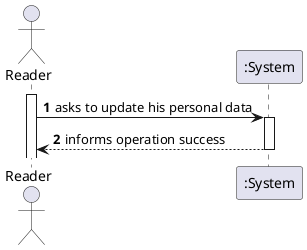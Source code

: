 @startuml
'https://plantuml.com/sequence-diagram

autoactivate on
autonumber

actor "Reader" as Reader
participant ":System" as System

activate Reader

Reader -> System: asks to update his personal data
System --> Reader: informs operation success

@enduml